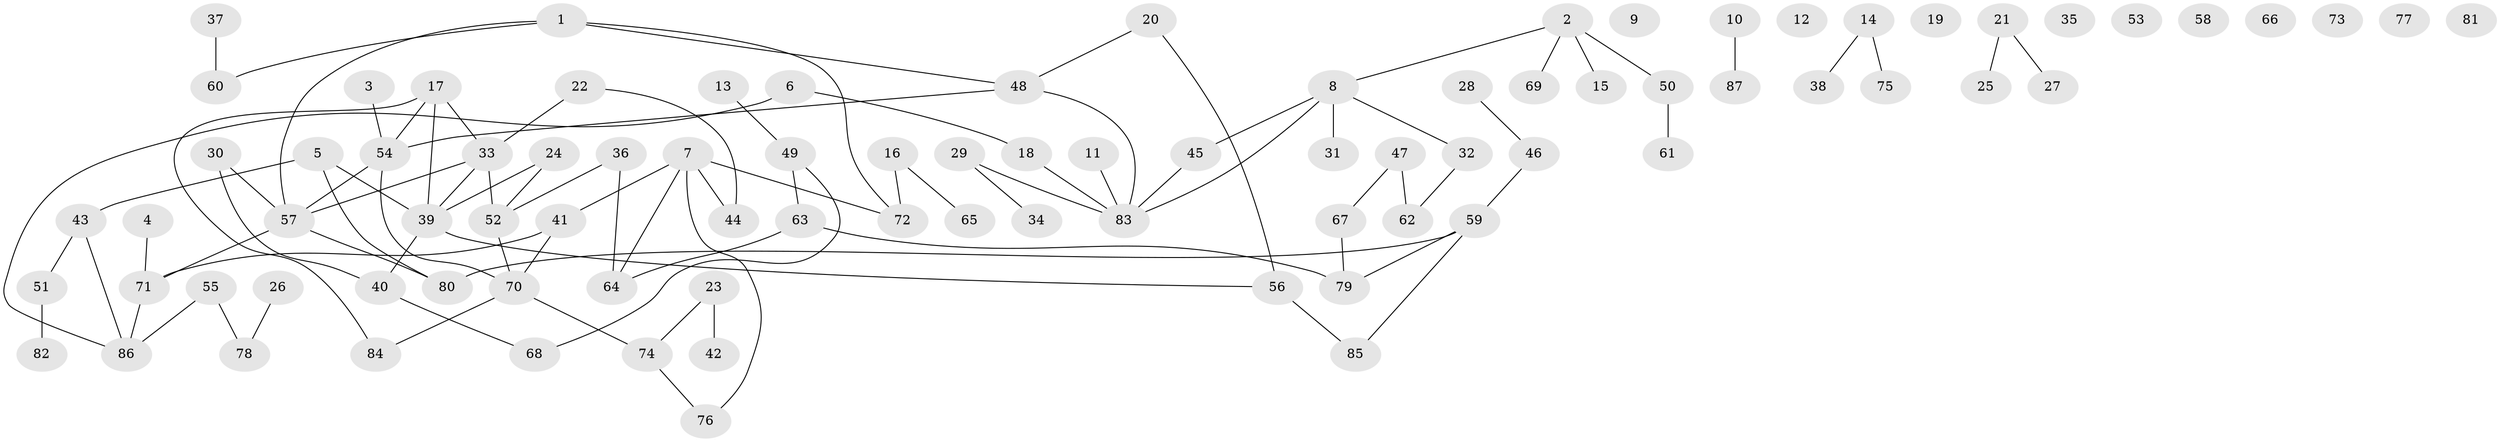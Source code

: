 // coarse degree distribution, {7: 0.13333333333333333, 4: 0.2, 5: 0.06666666666666667, 2: 0.26666666666666666, 1: 0.26666666666666666, 3: 0.06666666666666667}
// Generated by graph-tools (version 1.1) at 2025/47/03/04/25 22:47:53]
// undirected, 87 vertices, 94 edges
graph export_dot {
  node [color=gray90,style=filled];
  1;
  2;
  3;
  4;
  5;
  6;
  7;
  8;
  9;
  10;
  11;
  12;
  13;
  14;
  15;
  16;
  17;
  18;
  19;
  20;
  21;
  22;
  23;
  24;
  25;
  26;
  27;
  28;
  29;
  30;
  31;
  32;
  33;
  34;
  35;
  36;
  37;
  38;
  39;
  40;
  41;
  42;
  43;
  44;
  45;
  46;
  47;
  48;
  49;
  50;
  51;
  52;
  53;
  54;
  55;
  56;
  57;
  58;
  59;
  60;
  61;
  62;
  63;
  64;
  65;
  66;
  67;
  68;
  69;
  70;
  71;
  72;
  73;
  74;
  75;
  76;
  77;
  78;
  79;
  80;
  81;
  82;
  83;
  84;
  85;
  86;
  87;
  1 -- 48;
  1 -- 57;
  1 -- 60;
  1 -- 72;
  2 -- 8;
  2 -- 15;
  2 -- 50;
  2 -- 69;
  3 -- 54;
  4 -- 71;
  5 -- 39;
  5 -- 43;
  5 -- 80;
  6 -- 18;
  6 -- 86;
  7 -- 41;
  7 -- 44;
  7 -- 64;
  7 -- 72;
  7 -- 76;
  8 -- 31;
  8 -- 32;
  8 -- 45;
  8 -- 83;
  10 -- 87;
  11 -- 83;
  13 -- 49;
  14 -- 38;
  14 -- 75;
  16 -- 65;
  16 -- 72;
  17 -- 33;
  17 -- 39;
  17 -- 54;
  17 -- 84;
  18 -- 83;
  20 -- 48;
  20 -- 56;
  21 -- 25;
  21 -- 27;
  22 -- 33;
  22 -- 44;
  23 -- 42;
  23 -- 74;
  24 -- 39;
  24 -- 52;
  26 -- 78;
  28 -- 46;
  29 -- 34;
  29 -- 83;
  30 -- 40;
  30 -- 57;
  32 -- 62;
  33 -- 39;
  33 -- 52;
  33 -- 57;
  36 -- 52;
  36 -- 64;
  37 -- 60;
  39 -- 40;
  39 -- 56;
  40 -- 68;
  41 -- 70;
  41 -- 71;
  43 -- 51;
  43 -- 86;
  45 -- 83;
  46 -- 59;
  47 -- 62;
  47 -- 67;
  48 -- 54;
  48 -- 83;
  49 -- 63;
  49 -- 68;
  50 -- 61;
  51 -- 82;
  52 -- 70;
  54 -- 57;
  54 -- 70;
  55 -- 78;
  55 -- 86;
  56 -- 85;
  57 -- 71;
  57 -- 80;
  59 -- 79;
  59 -- 80;
  59 -- 85;
  63 -- 64;
  63 -- 79;
  67 -- 79;
  70 -- 74;
  70 -- 84;
  71 -- 86;
  74 -- 76;
}
